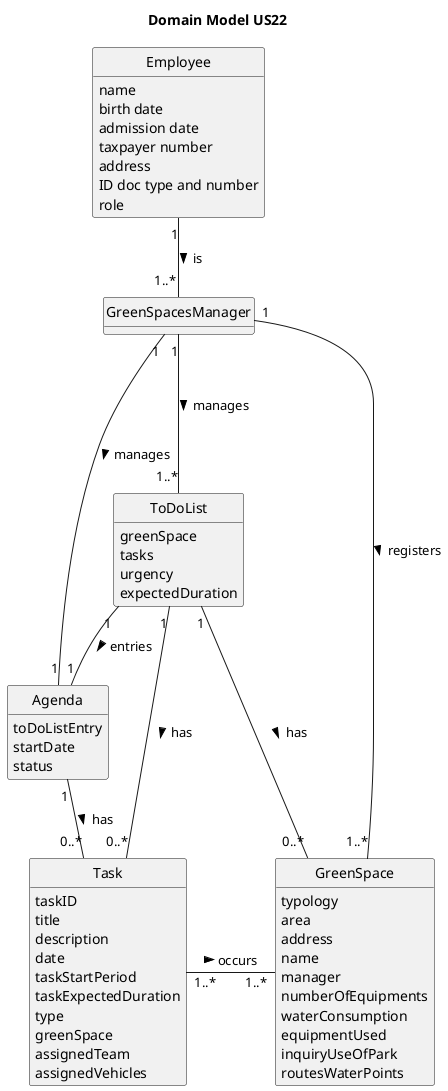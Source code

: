 @startuml
skinparam monochrome true
skinparam packageStyle rectangle
skinparam shadowing false

'left to right direction

skinparam classAttributeIconSize 0

hide circle
hide methods

title Domain Model US22


class Employee {
    name
    birth date
    contact (email/phone)
    admission date
    taxpayer number
    address
    ID doc type and number
    role
}

class Task {
    taskID
    title
    description
    date
    taskStartPeriod
    taskExpectedDuration
    type
    greenSpace
    assignedTeam
    assignedVehicles
}
class GreenSpacesManager{

}

class ToDoList{
    greenSpace
    tasks
    urgency
    expectedDuration
}
class GreenSpace {
    typology
    area
    address
    name
    manager
    numberOfEquipments
    waterConsumption
    equipmentUsed
    inquiryUseOfPark
    routesWaterPoints
}
class Agenda {
    toDoListEntry
    startDate
    status
}
Employee "1" -- "1..*" GreenSpacesManager : is >
GreenSpacesManager "1" --- "1..*" ToDoList : manages >
GreenSpacesManager "1" -- "1" Agenda : manages >
ToDoList "1" -- "1" Agenda : entries >
GreenSpacesManager "1" -- "1..*" GreenSpace : registers >
ToDoList "1" -- "0..*" GreenSpace : has >
Agenda "1" -- "0..*" Task : has >
Task "1..*" - "1..*" GreenSpace: occurs >
ToDoList "1" -- "0..*" Task : has >


@enduml